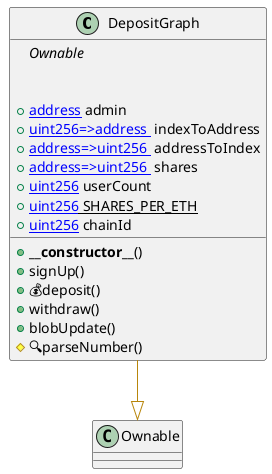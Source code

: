 @startuml
' -- generated by: https://marketplace.visualstudio.com/items?itemName=tintinweb.solidity-visual-auditor
'
' -- for auto-render install: https://marketplace.visualstudio.com/items?itemName=jebbs.plantuml
' -- options --



' -- classes --


class DepositGraph {
    ' -- inheritance --
	{abstract}Ownable

    ' -- usingFor --

    ' -- vars --
	+[[address]] admin
	+[[mapping uint256=>address ]] indexToAddress
	+[[mapping address=>uint256 ]] addressToIndex
	+[[mapping address=>uint256 ]] shares
	+[[uint256]] userCount
	+{static}[[uint256]] SHARES_PER_ETH
	+[[uint256]] chainId

    ' -- methods --
	+**__constructor__**()
	+signUp()
	+💰deposit()
	+withdraw()
	+blobUpdate()
	#🔍parseNumber()

}
' -- inheritance / usingFor --
DepositGraph --[#DarkGoldenRod]|> Ownable

@enduml